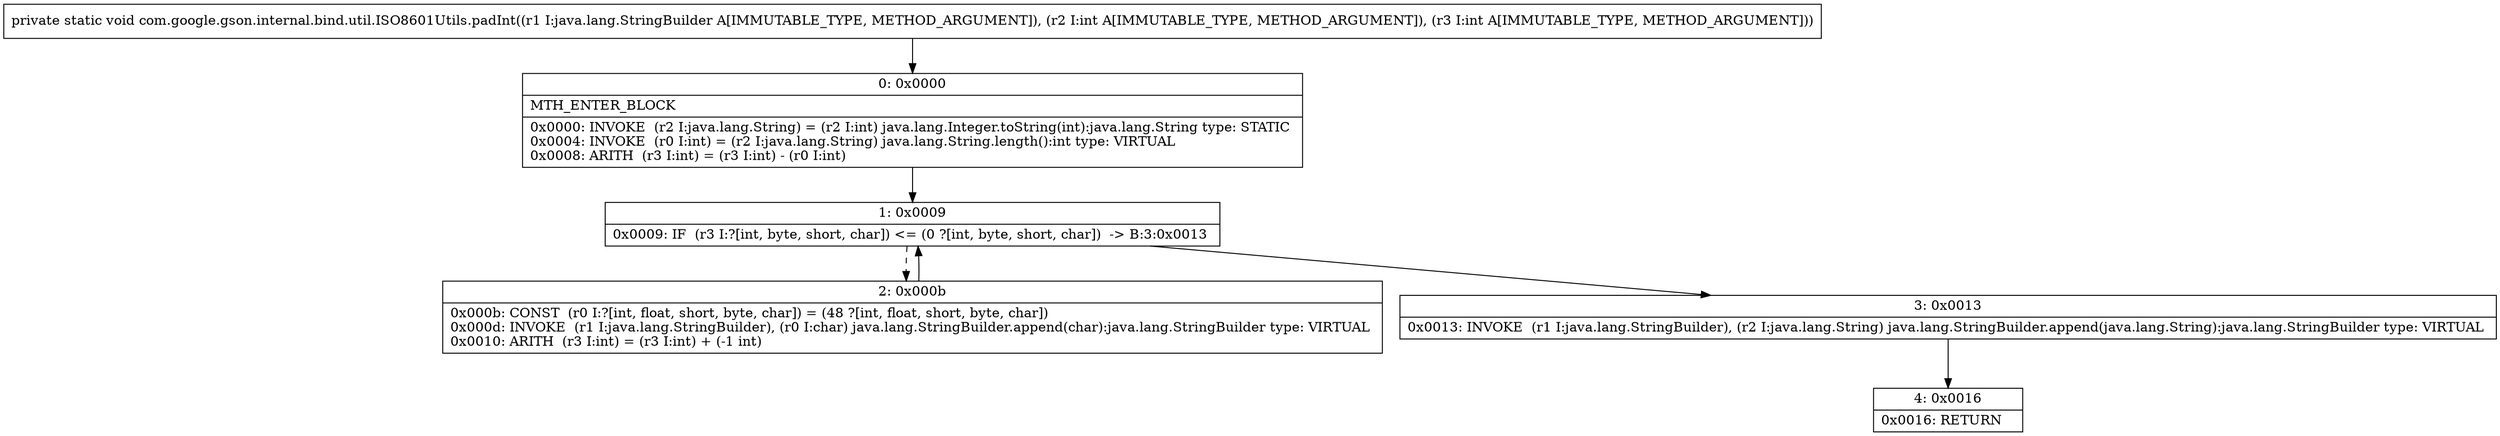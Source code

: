 digraph "CFG forcom.google.gson.internal.bind.util.ISO8601Utils.padInt(Ljava\/lang\/StringBuilder;II)V" {
Node_0 [shape=record,label="{0\:\ 0x0000|MTH_ENTER_BLOCK\l|0x0000: INVOKE  (r2 I:java.lang.String) = (r2 I:int) java.lang.Integer.toString(int):java.lang.String type: STATIC \l0x0004: INVOKE  (r0 I:int) = (r2 I:java.lang.String) java.lang.String.length():int type: VIRTUAL \l0x0008: ARITH  (r3 I:int) = (r3 I:int) \- (r0 I:int) \l}"];
Node_1 [shape=record,label="{1\:\ 0x0009|0x0009: IF  (r3 I:?[int, byte, short, char]) \<= (0 ?[int, byte, short, char])  \-\> B:3:0x0013 \l}"];
Node_2 [shape=record,label="{2\:\ 0x000b|0x000b: CONST  (r0 I:?[int, float, short, byte, char]) = (48 ?[int, float, short, byte, char]) \l0x000d: INVOKE  (r1 I:java.lang.StringBuilder), (r0 I:char) java.lang.StringBuilder.append(char):java.lang.StringBuilder type: VIRTUAL \l0x0010: ARITH  (r3 I:int) = (r3 I:int) + (\-1 int) \l}"];
Node_3 [shape=record,label="{3\:\ 0x0013|0x0013: INVOKE  (r1 I:java.lang.StringBuilder), (r2 I:java.lang.String) java.lang.StringBuilder.append(java.lang.String):java.lang.StringBuilder type: VIRTUAL \l}"];
Node_4 [shape=record,label="{4\:\ 0x0016|0x0016: RETURN   \l}"];
MethodNode[shape=record,label="{private static void com.google.gson.internal.bind.util.ISO8601Utils.padInt((r1 I:java.lang.StringBuilder A[IMMUTABLE_TYPE, METHOD_ARGUMENT]), (r2 I:int A[IMMUTABLE_TYPE, METHOD_ARGUMENT]), (r3 I:int A[IMMUTABLE_TYPE, METHOD_ARGUMENT])) }"];
MethodNode -> Node_0;
Node_0 -> Node_1;
Node_1 -> Node_2[style=dashed];
Node_1 -> Node_3;
Node_2 -> Node_1;
Node_3 -> Node_4;
}

